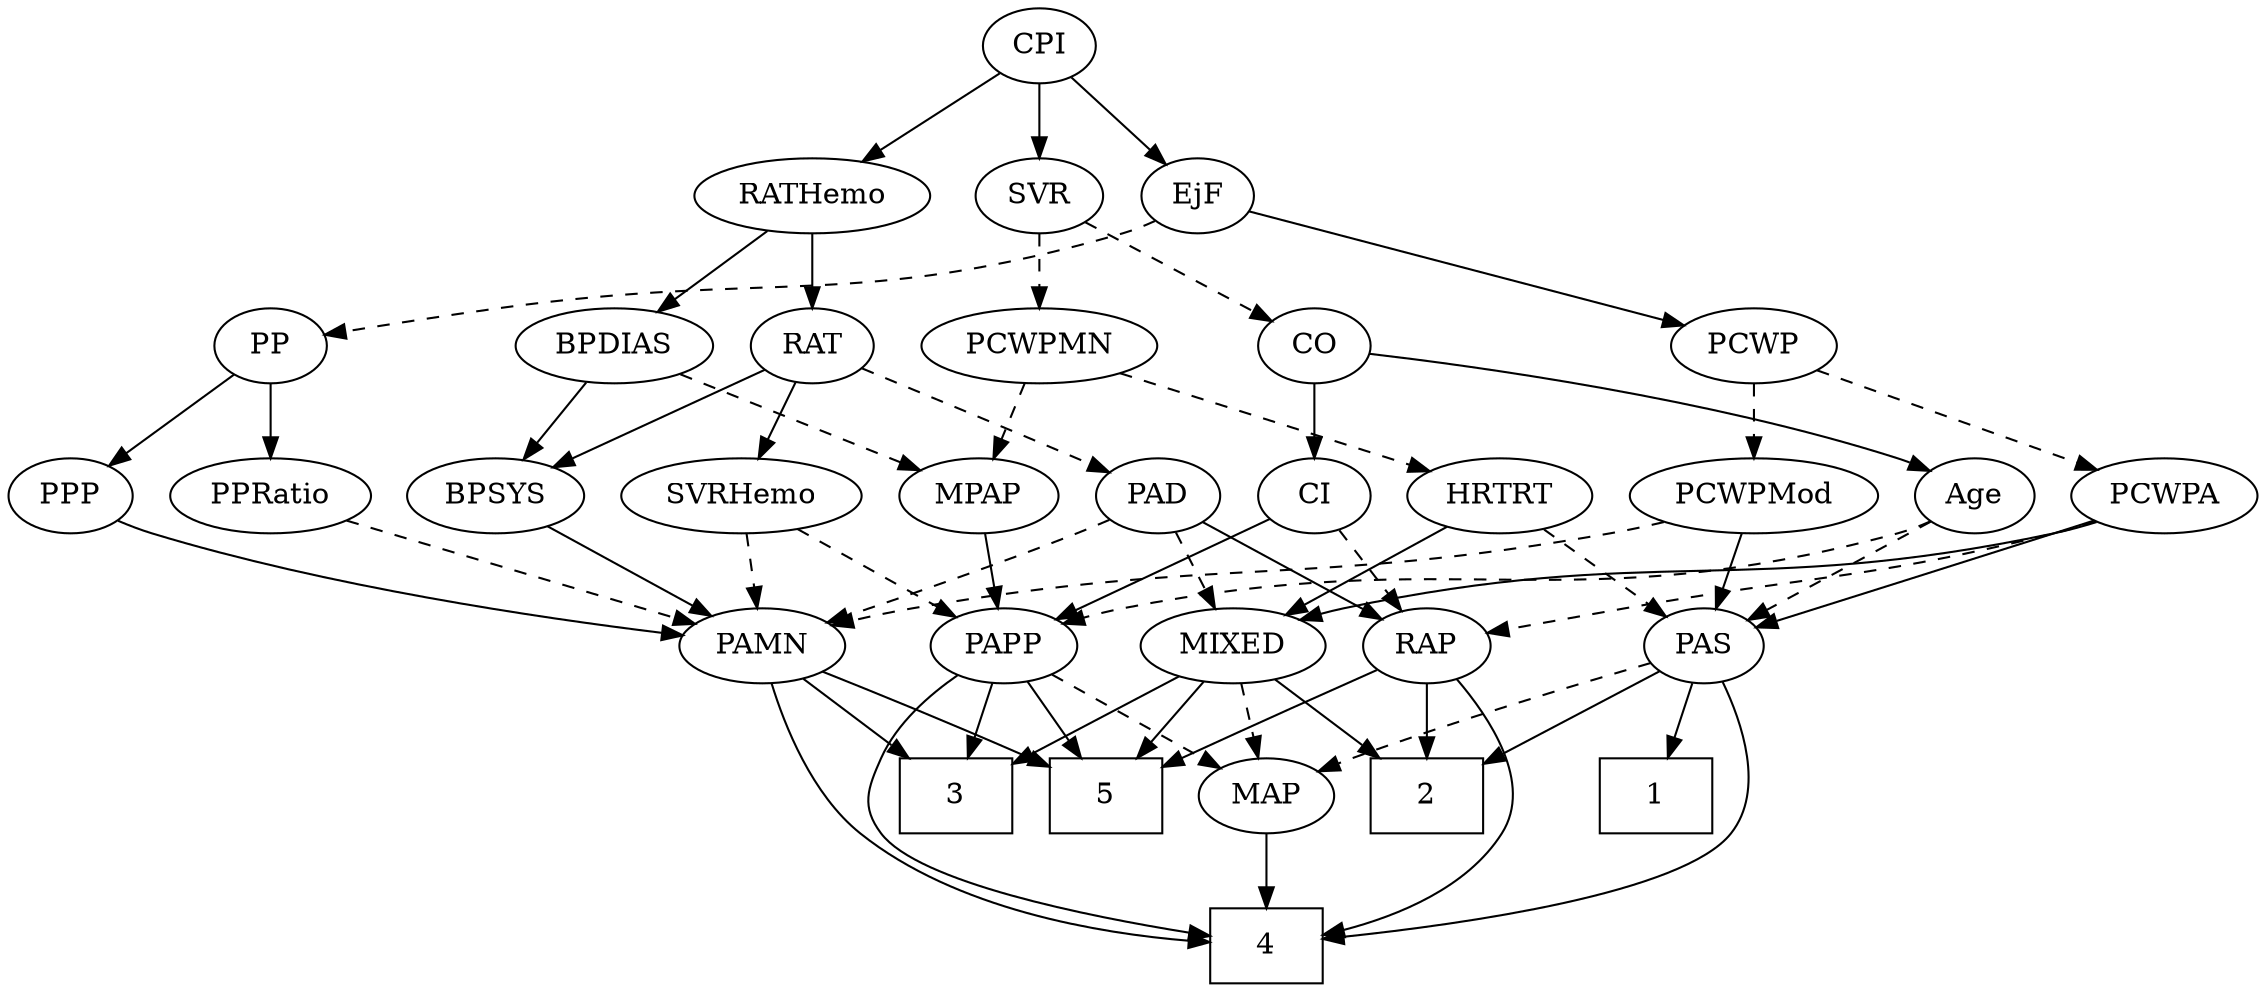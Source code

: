 strict digraph {
	graph [bb="0,0,992.6,468"];
	node [label="\N"];
	1	[height=0.5,
		pos="745,90",
		shape=box,
		width=0.75];
	2	[height=0.5,
		pos="635,90",
		shape=box,
		width=0.75];
	3	[height=0.5,
		pos="411,90",
		shape=box,
		width=0.75];
	4	[height=0.5,
		pos="559,18",
		shape=box,
		width=0.75];
	5	[height=0.5,
		pos="483,90",
		shape=box,
		width=0.75];
	Age	[height=0.5,
		pos="864,234",
		width=0.75];
	PAS	[height=0.5,
		pos="756,162",
		width=0.75];
	Age -> PAS	[pos="e,774.6,175.05 845.19,220.81 828,209.67 802.38,193.06 783.01,180.5",
		style=dashed];
	PAPP	[height=0.5,
		pos="437,162",
		width=0.88464];
	Age -> PAPP	[pos="e,464.39,171.38 843.51,221.9 838.56,219.62 833.19,217.47 828,216 686.87,176.14 644.11,207.18 500,180 491.61,178.42 482.7,176.29 \
474.3,174.08",
		style=dashed];
	EjF	[height=0.5,
		pos="519,378",
		width=0.75];
	PP	[height=0.5,
		pos="112,306",
		width=0.75];
	EjF -> PP	[pos="e,137.62,311.86 498.49,365.98 493.54,363.69 488.17,361.52 483,360 364.73,325.26 329.83,342.75 208,324 187.91,320.91 165.54,316.98 \
147.45,313.67",
		style=dashed];
	PCWP	[height=0.5,
		pos="767,306",
		width=0.97491];
	EjF -> PCWP	[pos="e,737.06,315.45 543.69,370.03 586.64,357.91 675.49,332.83 727.23,318.22",
		style=solid];
	RAP	[height=0.5,
		pos="635,162",
		width=0.77632];
	RAP -> 2	[pos="e,635,108.1 635,143.7 635,135.98 635,126.71 635,118.11",
		style=solid];
	RAP -> 4	[pos="e,586.17,23.39 649.04,146.37 664.81,128.07 686.33,96.222 671,72 654.65,46.167 621.93,32.682 596.06,25.796",
		style=solid];
	RAP -> 5	[pos="e,510.11,103.85 612.7,150.74 607.86,148.52 602.76,146.18 598,144 565.52,129.14 555.47,124.86 519.33,108.13",
		style=solid];
	MIXED	[height=0.5,
		pos="549,162",
		width=1.1193];
	MIXED -> 2	[pos="e,613.96,108.13 567.66,145.81 578.85,136.71 593.31,124.94 605.96,114.64",
		style=solid];
	MIXED -> 3	[pos="e,438.39,104.89 523.37,148 502.03,137.18 471.4,121.64 447.51,109.52",
		style=solid];
	MIXED -> 5	[pos="e,499.3,108.29 534.02,145.12 525.86,136.46 515.58,125.55 506.38,115.8",
		style=solid];
	MAP	[height=0.5,
		pos="559,90",
		width=0.84854];
	MIXED -> MAP	[pos="e,556.56,108.1 551.47,143.7 552.57,135.98 553.9,126.71 555.13,118.11",
		style=dashed];
	MPAP	[height=0.5,
		pos="416,234",
		width=0.97491];
	MPAP -> PAPP	[pos="e,431.96,179.79 421.08,216.05 423.48,208.06 426.4,198.33 429.08,189.4",
		style=solid];
	BPSYS	[height=0.5,
		pos="207,234",
		width=1.0471];
	PAMN	[height=0.5,
		pos="318,162",
		width=1.011];
	BPSYS -> PAMN	[pos="e,296.49,176.56 228.93,219.17 245.76,208.56 269.19,193.78 287.8,182.05",
		style=solid];
	PAD	[height=0.5,
		pos="498,234",
		width=0.79437];
	PAD -> RAP	[pos="e,613.74,173.86 519.41,222.06 542.33,210.35 578.89,191.67 604.75,178.46",
		style=solid];
	PAD -> MIXED	[pos="e,537,179.47 509.32,217.46 515.67,208.74 523.75,197.65 530.96,187.76",
		style=dashed];
	PAD -> PAMN	[pos="e,346.77,173.13 475.6,222.69 470.5,220.43 465.08,218.08 460,216 425.26,201.76 385.14,186.93 356.42,176.59",
		style=dashed];
	CO	[height=0.5,
		pos="572,306",
		width=0.75];
	CO -> Age	[pos="e,843.41,245.75 598.34,301.65 645.35,295.21 746.43,279.27 828,252 829.92,251.36 831.87,250.64 833.82,249.88",
		style=solid];
	CI	[height=0.5,
		pos="572,234",
		width=0.75];
	CO -> CI	[pos="e,572,252.1 572,287.7 572,279.98 572,270.71 572,262.11",
		style=solid];
	PAS -> 1	[pos="e,747.71,108.28 753.34,144.05 752.13,136.35 750.66,127.03 749.3,118.36",
		style=solid];
	PAS -> 2	[pos="e,662.38,106.84 736.29,149.6 718.71,139.43 692.53,124.28 671.19,111.94",
		style=solid];
	PAS -> 4	[pos="e,586.32,21.387 767.83,145.54 780.94,126.4 798.1,93.668 781,72 758.41,43.379 653.56,28.517 596.4,22.424",
		style=solid];
	PAS -> MAP	[pos="e,582.99,101.55 732.13,153.57 701.18,143.79 645.65,125.76 599,108 596.8,107.16 594.54,106.28 592.27,105.36",
		style=dashed];
	PAMN -> 3	[pos="e,388.14,108.2 337.27,146.5 349.63,137.19 365.96,124.9 380.11,114.25",
		style=solid];
	PAMN -> 4	[pos="e,531.83,19.782 322.5,143.91 328.7,123.73 341.82,90.581 365,72 410.58,35.457 479.45,24.042 521.7,20.518",
		style=solid];
	PAMN -> 5	[pos="e,455.94,103.96 345.85,150.04 370.2,140.35 406.69,125.58 446.56,108.09",
		style=solid];
	RATHemo	[height=0.5,
		pos="347,378",
		width=1.3721];
	RAT	[height=0.5,
		pos="347,306",
		width=0.75827];
	RATHemo -> RAT	[pos="e,347,324.1 347,359.7 347,351.98 347,342.71 347,334.11",
		style=solid];
	BPDIAS	[height=0.5,
		pos="259,306",
		width=1.1735];
	RATHemo -> BPDIAS	[pos="e,278.17,322.25 327.47,361.46 315.31,351.79 299.49,339.21 286.12,328.58",
		style=solid];
	CPI	[height=0.5,
		pos="446,450",
		width=0.75];
	CPI -> EjF	[pos="e,504.25,393.14 460.77,434.83 471.16,424.87 485.24,411.37 496.96,400.14",
		style=solid];
	CPI -> RATHemo	[pos="e,368.84,394.45 427.84,436.16 413.68,426.14 393.69,412.02 377.14,400.31",
		style=solid];
	SVR	[height=0.5,
		pos="446,378",
		width=0.77632];
	CPI -> SVR	[pos="e,446,396.1 446,431.7 446,423.98 446,414.71 446,406.11",
		style=solid];
	RAT -> BPSYS	[pos="e,232.26,247.63 325.74,294.37 303.39,283.2 267.89,265.45 241.52,252.26",
		style=solid];
	RAT -> PAD	[pos="e,475.42,245.47 368.63,294.97 394.13,283.15 436.73,263.4 466.03,249.82",
		style=dashed];
	SVRHemo	[height=0.5,
		pos="313,234",
		width=1.3902];
	RAT -> SVRHemo	[pos="e,321.32,252.12 339.11,288.76 335.15,280.61 330.26,270.53 325.78,261.31",
		style=solid];
	SVR -> CO	[pos="e,551.9,318.17 466.52,365.6 487.33,354.04 519.71,336.05 543.11,323.05",
		style=dashed];
	PCWPMN	[height=0.5,
		pos="446,306",
		width=1.3902];
	SVR -> PCWPMN	[pos="e,446,324.1 446,359.7 446,351.98 446,342.71 446,334.11",
		style=dashed];
	PCWPMod	[height=0.5,
		pos="767,234",
		width=1.4443];
	PCWPMod -> PAS	[pos="e,758.69,180.1 764.28,215.7 763.07,207.98 761.61,198.71 760.26,190.11",
		style=solid];
	PCWPMod -> PAMN	[pos="e,350.12,170.75 729.15,221.46 721.53,219.42 713.55,217.48 706,216 569.89,189.3 532.82,202.8 396,180 384.26,178.04 371.63,175.49 \
360.01,172.96",
		style=dashed];
	PCWPA	[height=0.5,
		pos="951,234",
		width=1.1555];
	PCWPA -> RAP	[pos="e,661.36,168.27 919.9,221.95 913.37,219.82 906.49,217.72 900,216 899.83,215.95 744.04,184.8 671.44,170.29",
		style=dashed];
	PCWPA -> MIXED	[pos="e,578.5,174.38 920.54,221.73 913.84,219.57 906.74,217.51 900,216 768.09,186.48 729.73,210.33 598,180 594.8,179.26 591.51,178.39 \
588.23,177.44",
		style=solid];
	PCWPA -> PAS	[pos="e,779.12,171.3 920.1,221.91 884.27,209.05 825.46,187.93 788.83,174.78",
		style=solid];
	PCWPMN -> MPAP	[pos="e,423.2,251.79 438.74,288.05 435.27,279.97 431.05,270.12 427.19,261.11",
		style=dashed];
	HRTRT	[height=0.5,
		pos="657,234",
		width=1.1013];
	PCWPMN -> HRTRT	[pos="e,626.45,245.69 482.09,293.39 514.96,282.78 564.82,266.55 608,252 610.89,251.02 613.88,250.01 616.88,248.98",
		style=dashed];
	SVRHemo -> PAMN	[pos="e,316.78,180.1 314.24,215.7 314.79,207.98 315.45,198.71 316.06,190.11",
		style=dashed];
	SVRHemo -> PAPP	[pos="e,415.07,175.38 338.69,218.5 358.34,207.4 385.51,192.07 406.3,180.33",
		style=dashed];
	BPDIAS -> MPAP	[pos="e,390.26,246.48 287.07,292.49 313.38,280.76 352.79,263.18 381.11,250.56",
		style=dashed];
	BPDIAS -> BPSYS	[pos="e,219.23,251.47 246.68,288.41 240.33,279.87 232.46,269.28 225.41,259.79",
		style=solid];
	MAP -> 4	[pos="e,559,36.104 559,71.697 559,63.983 559,54.712 559,46.112",
		style=solid];
	PPP	[height=0.5,
		pos="27,234",
		width=0.75];
	PP -> PPP	[pos="e,43.339,248.46 95.611,291.5 83.029,281.14 65.462,266.67 51.253,254.97",
		style=solid];
	PPRatio	[height=0.5,
		pos="112,234",
		width=1.1013];
	PP -> PPRatio	[pos="e,112,252.1 112,287.7 112,279.98 112,270.71 112,262.11",
		style=solid];
	PPP -> PAMN	[pos="e,283.08,167.59 47.596,222.26 52.549,219.96 57.888,217.71 63,216 134.6,192.03 221.3,176.78 272.93,169.07",
		style=solid];
	PPRatio -> PAMN	[pos="e,288.54,172.72 142.19,222.22 148.09,220.14 154.23,217.99 160,216 200.35,202.09 246.67,186.61 278.68,175.99",
		style=dashed];
	PCWP -> PCWPMod	[pos="e,767,252.1 767,287.7 767,279.98 767,270.71 767,262.11",
		style=dashed];
	PCWP -> PCWPA	[pos="e,920.81,246.48 794.55,294.52 825.52,282.74 876.08,263.5 911.31,250.1",
		style=dashed];
	CI -> RAP	[pos="e,621.66,177.82 585.36,218.15 593.88,208.69 605.09,196.24 614.69,185.56",
		style=dashed];
	CI -> PAPP	[pos="e,459.85,174.85 551.2,222.22 529.2,210.81 494.22,192.67 468.76,179.47",
		style=solid];
	PAPP -> 3	[pos="e,417.42,108.28 430.71,144.05 427.78,136.18 424.23,126.62 420.95,117.79",
		style=solid];
	PAPP -> 4	[pos="e,531.67,22.833 414.84,148.91 400.56,139.76 383.18,125.75 375,108 368.3,93.468 365.38,84.784 375,72 392.6,48.615 473.04,32.326 521.54,\
24.434",
		style=solid];
	PAPP -> 5	[pos="e,471.75,108.12 447.67,144.76 453.14,136.44 459.93,126.1 466.09,116.73",
		style=solid];
	PAPP -> MAP	[pos="e,537.68,103.23 458.53,148.65 478.04,137.45 507,120.84 528.82,108.32",
		style=dashed];
	HRTRT -> MIXED	[pos="e,570.82,177.14 635.14,218.83 619.19,208.49 597.35,194.33 579.65,182.86",
		style=solid];
	HRTRT -> PAS	[pos="e,738.17,175.61 677.51,218.5 692.61,207.82 713.27,193.21 729.6,181.66",
		style=dashed];
}
